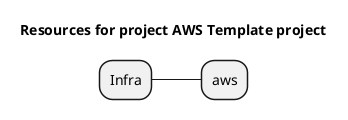 @startmindmap
title Resources for project AWS Template project
skinparam monochrome true
+ Infra
++ aws

@endmindmap